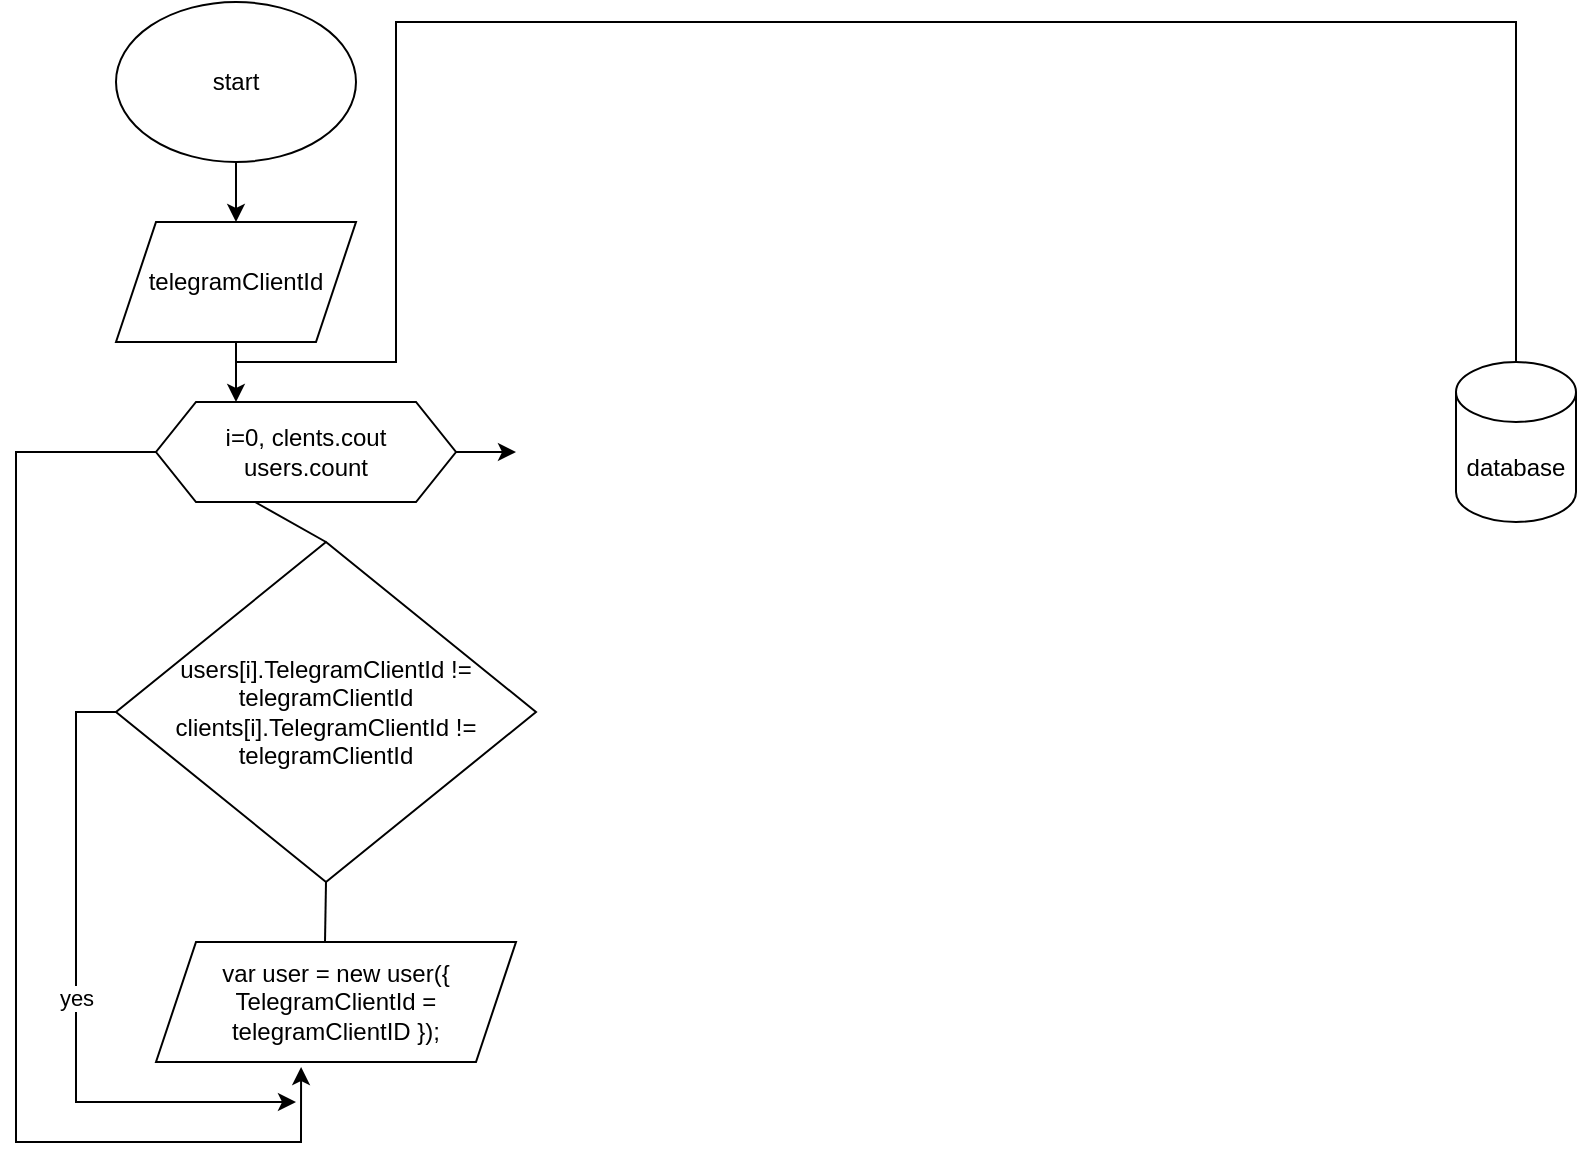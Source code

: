 <mxfile version="21.6.6" type="github">
  <diagram name="Страница 1" id="vTOe-qVwRBOHW_UJXA64">
    <mxGraphModel dx="1050" dy="630" grid="1" gridSize="10" guides="1" tooltips="1" connect="1" arrows="1" fold="1" page="1" pageScale="1" pageWidth="850" pageHeight="1100" math="0" shadow="0">
      <root>
        <mxCell id="0" />
        <mxCell id="1" parent="0" />
        <mxCell id="70O8S8l9ECPlz24rTxJE-2" value="start" style="ellipse;whiteSpace=wrap;html=1;" vertex="1" parent="1">
          <mxGeometry x="60" y="30" width="120" height="80" as="geometry" />
        </mxCell>
        <mxCell id="70O8S8l9ECPlz24rTxJE-3" value="" style="endArrow=classic;html=1;rounded=0;exitX=0.5;exitY=1;exitDx=0;exitDy=0;entryX=0.5;entryY=0;entryDx=0;entryDy=0;" edge="1" parent="1" source="70O8S8l9ECPlz24rTxJE-2" target="70O8S8l9ECPlz24rTxJE-5">
          <mxGeometry width="50" height="50" relative="1" as="geometry">
            <mxPoint x="400" y="270" as="sourcePoint" />
            <mxPoint x="380" y="160" as="targetPoint" />
          </mxGeometry>
        </mxCell>
        <mxCell id="70O8S8l9ECPlz24rTxJE-5" value="telegramClientId" style="shape=parallelogram;perimeter=parallelogramPerimeter;whiteSpace=wrap;html=1;fixedSize=1;" vertex="1" parent="1">
          <mxGeometry x="60" y="140" width="120" height="60" as="geometry" />
        </mxCell>
        <mxCell id="70O8S8l9ECPlz24rTxJE-7" value="" style="endArrow=classic;html=1;rounded=0;exitX=0.5;exitY=1;exitDx=0;exitDy=0;" edge="1" parent="1" source="70O8S8l9ECPlz24rTxJE-5">
          <mxGeometry width="50" height="50" relative="1" as="geometry">
            <mxPoint x="400" y="270" as="sourcePoint" />
            <mxPoint x="120" y="230" as="targetPoint" />
          </mxGeometry>
        </mxCell>
        <mxCell id="70O8S8l9ECPlz24rTxJE-20" style="edgeStyle=orthogonalEdgeStyle;rounded=0;orthogonalLoop=1;jettySize=auto;html=1;exitX=1;exitY=0.5;exitDx=0;exitDy=0;" edge="1" parent="1" source="70O8S8l9ECPlz24rTxJE-9">
          <mxGeometry relative="1" as="geometry">
            <mxPoint x="260" y="255" as="targetPoint" />
          </mxGeometry>
        </mxCell>
        <mxCell id="70O8S8l9ECPlz24rTxJE-24" style="edgeStyle=orthogonalEdgeStyle;rounded=0;orthogonalLoop=1;jettySize=auto;html=1;exitX=0;exitY=0.5;exitDx=0;exitDy=0;entryX=0.403;entryY=1.042;entryDx=0;entryDy=0;entryPerimeter=0;" edge="1" parent="1" source="70O8S8l9ECPlz24rTxJE-9" target="70O8S8l9ECPlz24rTxJE-11">
          <mxGeometry relative="1" as="geometry">
            <mxPoint x="152" y="580" as="targetPoint" />
            <Array as="points">
              <mxPoint x="10" y="255" />
              <mxPoint x="10" y="600" />
              <mxPoint x="153" y="600" />
            </Array>
          </mxGeometry>
        </mxCell>
        <mxCell id="70O8S8l9ECPlz24rTxJE-9" value="i=0, clents.cout&lt;br&gt;users.count" style="shape=hexagon;perimeter=hexagonPerimeter2;whiteSpace=wrap;html=1;fixedSize=1;" vertex="1" parent="1">
          <mxGeometry x="80" y="230" width="150" height="50" as="geometry" />
        </mxCell>
        <mxCell id="70O8S8l9ECPlz24rTxJE-26" value="yes" style="edgeStyle=orthogonalEdgeStyle;rounded=0;orthogonalLoop=1;jettySize=auto;html=1;exitX=0;exitY=0.5;exitDx=0;exitDy=0;" edge="1" parent="1" source="70O8S8l9ECPlz24rTxJE-10">
          <mxGeometry relative="1" as="geometry">
            <mxPoint x="150" y="580" as="targetPoint" />
            <Array as="points">
              <mxPoint x="40" y="385" />
              <mxPoint x="40" y="580" />
            </Array>
          </mxGeometry>
        </mxCell>
        <mxCell id="70O8S8l9ECPlz24rTxJE-10" value="users[i].TelegramClientId != telegramClientId&lt;br&gt;clients[i].TelegramClientId != telegramClientId" style="rhombus;whiteSpace=wrap;html=1;" vertex="1" parent="1">
          <mxGeometry x="60" y="300" width="210" height="170" as="geometry" />
        </mxCell>
        <mxCell id="70O8S8l9ECPlz24rTxJE-11" value="var user = new user({&lt;br&gt;TelegramClientId = telegramClientID });" style="shape=parallelogram;perimeter=parallelogramPerimeter;whiteSpace=wrap;html=1;fixedSize=1;" vertex="1" parent="1">
          <mxGeometry x="80" y="500" width="180" height="60" as="geometry" />
        </mxCell>
        <mxCell id="70O8S8l9ECPlz24rTxJE-12" value="database" style="shape=cylinder3;whiteSpace=wrap;html=1;boundedLbl=1;backgroundOutline=1;size=15;" vertex="1" parent="1">
          <mxGeometry x="730" y="210" width="60" height="80" as="geometry" />
        </mxCell>
        <mxCell id="70O8S8l9ECPlz24rTxJE-14" value="" style="endArrow=none;html=1;rounded=0;entryX=0.5;entryY=0;entryDx=0;entryDy=0;entryPerimeter=0;" edge="1" parent="1" target="70O8S8l9ECPlz24rTxJE-12">
          <mxGeometry width="50" height="50" relative="1" as="geometry">
            <mxPoint x="120" y="210" as="sourcePoint" />
            <mxPoint x="450" y="220" as="targetPoint" />
            <Array as="points">
              <mxPoint x="200" y="210" />
              <mxPoint x="200" y="40" />
              <mxPoint x="760" y="40" />
            </Array>
          </mxGeometry>
        </mxCell>
        <mxCell id="70O8S8l9ECPlz24rTxJE-16" value="" style="endArrow=none;html=1;rounded=0;exitX=0.5;exitY=0;exitDx=0;exitDy=0;" edge="1" parent="1" source="70O8S8l9ECPlz24rTxJE-10">
          <mxGeometry width="50" height="50" relative="1" as="geometry">
            <mxPoint x="130" y="290" as="sourcePoint" />
            <mxPoint x="129.5" y="280" as="targetPoint" />
            <Array as="points" />
          </mxGeometry>
        </mxCell>
        <mxCell id="70O8S8l9ECPlz24rTxJE-17" value="" style="endArrow=none;html=1;rounded=0;entryX=0.5;entryY=1;entryDx=0;entryDy=0;" edge="1" parent="1" target="70O8S8l9ECPlz24rTxJE-10">
          <mxGeometry width="50" height="50" relative="1" as="geometry">
            <mxPoint x="164.5" y="500" as="sourcePoint" />
            <mxPoint x="165" y="480" as="targetPoint" />
          </mxGeometry>
        </mxCell>
      </root>
    </mxGraphModel>
  </diagram>
</mxfile>
